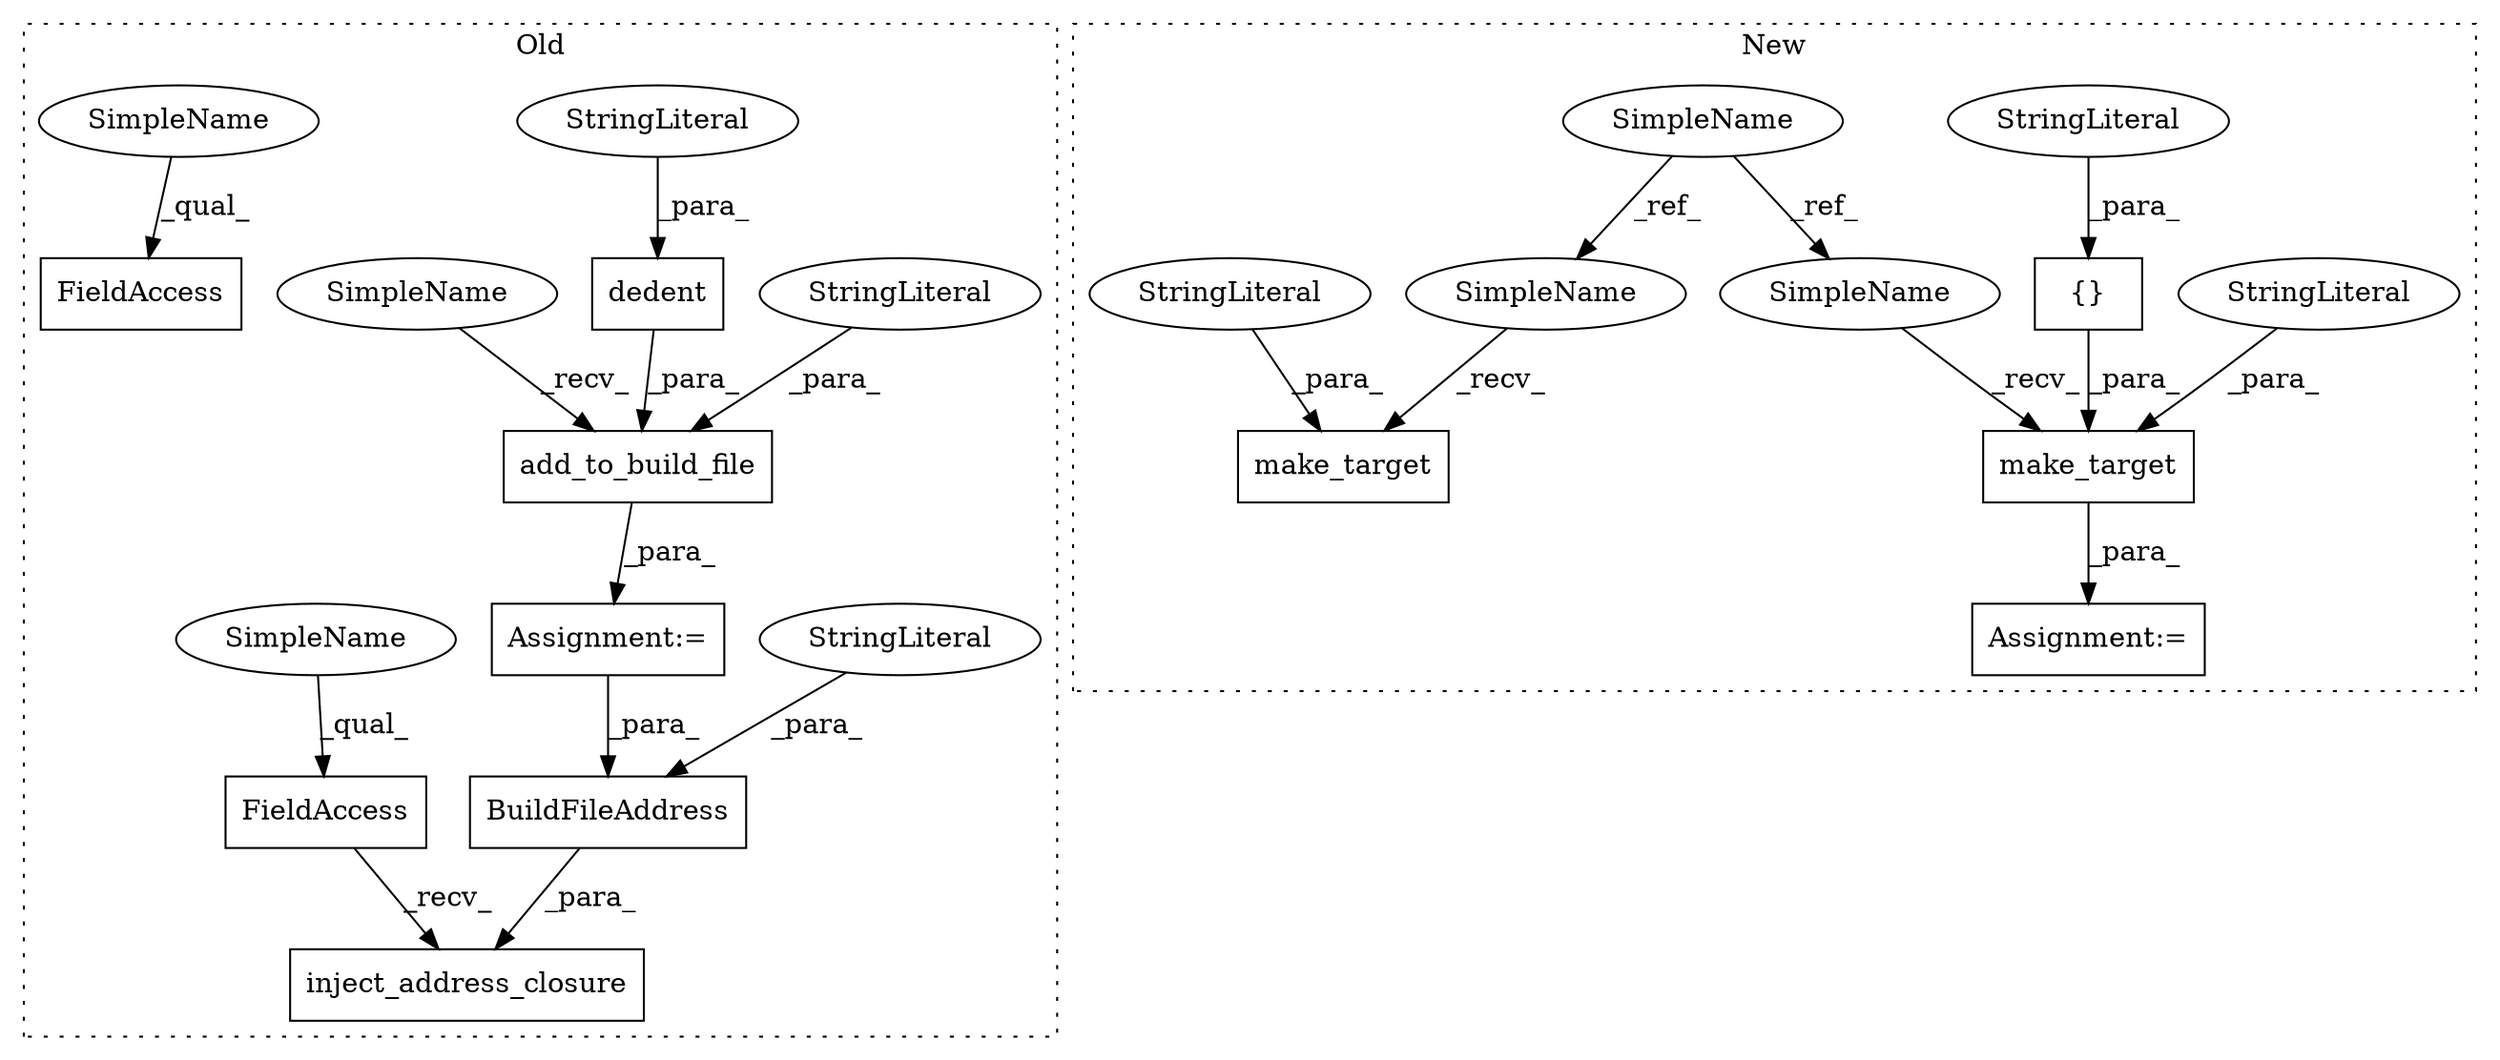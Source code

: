 digraph G {
subgraph cluster0 {
1 [label="add_to_build_file" a="32" s="1331,1563" l="18,1" shape="box"];
3 [label="StringLiteral" a="45" s="1349" l="7" shape="ellipse"];
4 [label="dedent" a="32" s="1357,1562" l="7,1" shape="box"];
5 [label="StringLiteral" a="45" s="1364" l="198" shape="ellipse"];
11 [label="FieldAccess" a="22" s="1618" l="16" shape="box"];
12 [label="FieldAccess" a="22" s="1679" l="16" shape="box"];
13 [label="inject_address_closure" a="32" s="1635,1665" l="23,1" shape="box"];
15 [label="BuildFileAddress" a="32" s="1578,1611" l="17,1" shape="box"];
17 [label="Assignment:=" a="7" s="1325" l="1" shape="box"];
18 [label="StringLiteral" a="45" s="1606" l="5" shape="ellipse"];
21 [label="SimpleName" a="42" s="1326" l="4" shape="ellipse"];
22 [label="SimpleName" a="42" s="1618" l="4" shape="ellipse"];
23 [label="SimpleName" a="42" s="1679" l="4" shape="ellipse"];
label = "Old";
style="dotted";
}
subgraph cluster1 {
2 [label="make_target" a="32" s="992,1052" l="12,1" shape="box"];
6 [label="StringLiteral" a="45" s="1004" l="6" shape="ellipse"];
7 [label="Assignment:=" a="7" s="986" l="1" shape="box"];
8 [label="{}" a="4" s="1036,1051" l="1,1" shape="box"];
9 [label="StringLiteral" a="45" s="1037" l="14" shape="ellipse"];
10 [label="SimpleName" a="42" s="807" l="4" shape="ellipse"];
14 [label="make_target" a="32" s="892,973" l="12,1" shape="box"];
16 [label="StringLiteral" a="45" s="904" l="14" shape="ellipse"];
19 [label="SimpleName" a="42" s="987" l="4" shape="ellipse"];
20 [label="SimpleName" a="42" s="887" l="4" shape="ellipse"];
label = "New";
style="dotted";
}
1 -> 17 [label="_para_"];
2 -> 7 [label="_para_"];
3 -> 1 [label="_para_"];
4 -> 1 [label="_para_"];
5 -> 4 [label="_para_"];
6 -> 2 [label="_para_"];
8 -> 2 [label="_para_"];
9 -> 8 [label="_para_"];
10 -> 20 [label="_ref_"];
10 -> 19 [label="_ref_"];
11 -> 13 [label="_recv_"];
15 -> 13 [label="_para_"];
16 -> 14 [label="_para_"];
17 -> 15 [label="_para_"];
18 -> 15 [label="_para_"];
19 -> 2 [label="_recv_"];
20 -> 14 [label="_recv_"];
21 -> 1 [label="_recv_"];
22 -> 11 [label="_qual_"];
23 -> 12 [label="_qual_"];
}